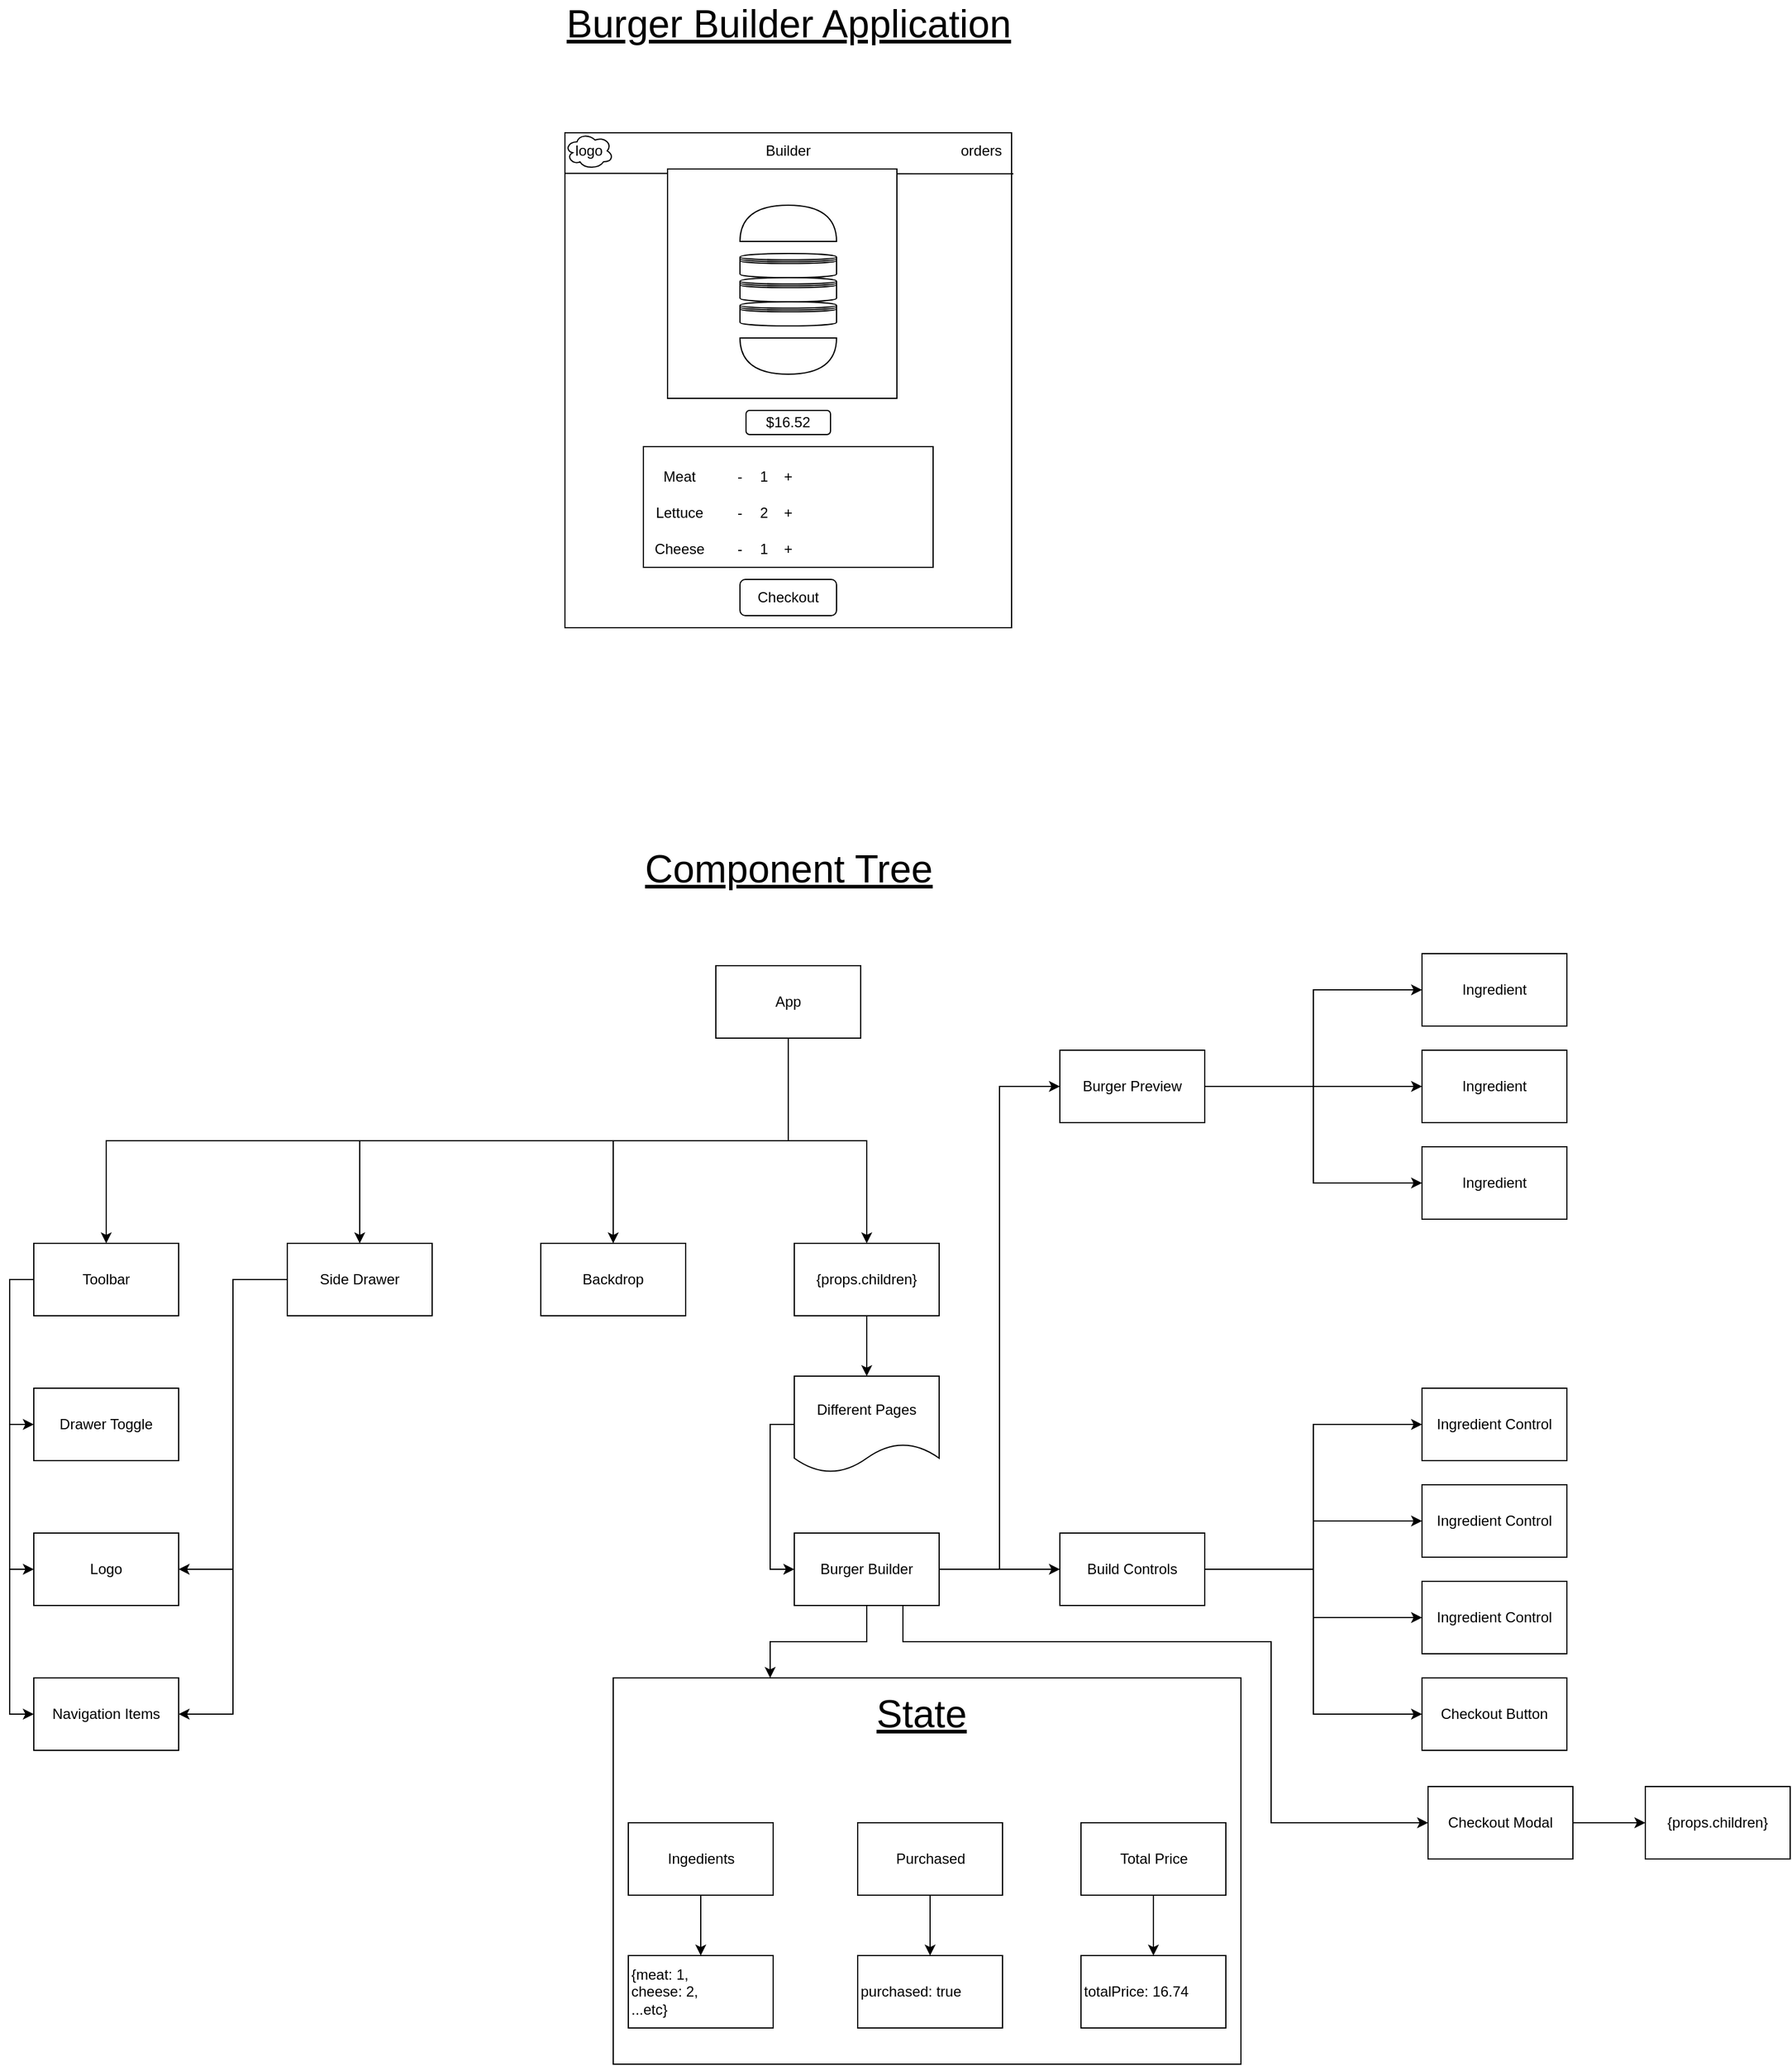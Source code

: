 <mxfile>
    <diagram id="cBqXmuk7c-fZGAaCKNar" name="Outline">
        <mxGraphModel dx="1733" dy="2075" grid="1" gridSize="10" guides="1" tooltips="1" connect="1" arrows="1" fold="1" page="1" pageScale="1" pageWidth="850" pageHeight="1100" math="0" shadow="0">
            <root>
                <mxCell id="0"/>
                <mxCell id="1" parent="0"/>
                <mxCell id="88" value="" style="rounded=0;whiteSpace=wrap;html=1;fontSize=12;" parent="1" vertex="1">
                    <mxGeometry x="-145" y="1420" width="520" height="320" as="geometry"/>
                </mxCell>
                <mxCell id="2" value="Burger Builder Application&lt;br style=&quot;font-size: 32px;&quot;&gt;" style="text;html=1;align=center;verticalAlign=middle;resizable=0;points=[];autosize=1;fontSize=32;fontStyle=4" parent="1" vertex="1">
                    <mxGeometry x="-190" y="30" width="380" height="40" as="geometry"/>
                </mxCell>
                <mxCell id="3" value="" style="whiteSpace=wrap;html=1;fontSize=32;" parent="1" vertex="1">
                    <mxGeometry x="-185" y="140" width="370" height="410" as="geometry"/>
                </mxCell>
                <mxCell id="4" value="" style="endArrow=none;html=1;fontSize=32;exitX=0.001;exitY=0.082;exitDx=0;exitDy=0;exitPerimeter=0;entryX=1.004;entryY=0.083;entryDx=0;entryDy=0;entryPerimeter=0;" parent="1" source="3" target="3" edge="1">
                    <mxGeometry width="50" height="50" relative="1" as="geometry">
                        <mxPoint x="-10" y="290" as="sourcePoint"/>
                        <mxPoint x="40" y="240" as="targetPoint"/>
                    </mxGeometry>
                </mxCell>
                <mxCell id="5" value="orders" style="text;html=1;strokeColor=none;fillColor=none;align=center;verticalAlign=middle;whiteSpace=wrap;rounded=0;fontSize=12;" parent="1" vertex="1">
                    <mxGeometry x="140" y="140" width="40" height="30" as="geometry"/>
                </mxCell>
                <mxCell id="6" value="Builder" style="text;html=1;strokeColor=none;fillColor=none;align=center;verticalAlign=middle;whiteSpace=wrap;rounded=0;fontSize=12;" parent="1" vertex="1">
                    <mxGeometry x="-20" y="140" width="40" height="30" as="geometry"/>
                </mxCell>
                <mxCell id="7" value="logo" style="ellipse;shape=cloud;whiteSpace=wrap;html=1;fontSize=12;" parent="1" vertex="1">
                    <mxGeometry x="-185" y="140" width="40" height="30" as="geometry"/>
                </mxCell>
                <mxCell id="8" value="" style="whiteSpace=wrap;html=1;aspect=fixed;fontSize=12;" parent="1" vertex="1">
                    <mxGeometry x="-100" y="170" width="190" height="190" as="geometry"/>
                </mxCell>
                <mxCell id="10" value="" style="shape=or;whiteSpace=wrap;html=1;fontSize=12;direction=south;" parent="1" vertex="1">
                    <mxGeometry x="-40" y="310" width="80" height="30" as="geometry"/>
                </mxCell>
                <mxCell id="11" value="" style="shape=or;whiteSpace=wrap;html=1;fontSize=12;direction=north;" parent="1" vertex="1">
                    <mxGeometry x="-40" y="200" width="80" height="30" as="geometry"/>
                </mxCell>
                <mxCell id="12" value="" style="shape=datastore;whiteSpace=wrap;html=1;fontSize=12;" parent="1" vertex="1">
                    <mxGeometry x="-40" y="240" width="80" height="20" as="geometry"/>
                </mxCell>
                <mxCell id="13" value="" style="shape=datastore;whiteSpace=wrap;html=1;fontSize=12;" parent="1" vertex="1">
                    <mxGeometry x="-40" y="260" width="80" height="20" as="geometry"/>
                </mxCell>
                <mxCell id="14" value="" style="shape=datastore;whiteSpace=wrap;html=1;fontSize=12;" parent="1" vertex="1">
                    <mxGeometry x="-40" y="280" width="80" height="20" as="geometry"/>
                </mxCell>
                <mxCell id="15" value="" style="rounded=0;whiteSpace=wrap;html=1;fontSize=12;" parent="1" vertex="1">
                    <mxGeometry x="-120" y="400" width="240" height="100" as="geometry"/>
                </mxCell>
                <mxCell id="16" value="Meat" style="text;html=1;strokeColor=none;fillColor=none;align=center;verticalAlign=middle;whiteSpace=wrap;rounded=0;fontSize=12;" parent="1" vertex="1">
                    <mxGeometry x="-110" y="410" width="40" height="30" as="geometry"/>
                </mxCell>
                <mxCell id="17" value="Lettuce" style="text;html=1;strokeColor=none;fillColor=none;align=center;verticalAlign=middle;whiteSpace=wrap;rounded=0;fontSize=12;" parent="1" vertex="1">
                    <mxGeometry x="-110" y="440" width="40" height="30" as="geometry"/>
                </mxCell>
                <mxCell id="18" value="Cheese" style="text;html=1;strokeColor=none;fillColor=none;align=center;verticalAlign=middle;whiteSpace=wrap;rounded=0;fontSize=12;" parent="1" vertex="1">
                    <mxGeometry x="-110" y="470" width="40" height="30" as="geometry"/>
                </mxCell>
                <mxCell id="19" value="+" style="text;html=1;strokeColor=none;fillColor=none;align=center;verticalAlign=middle;whiteSpace=wrap;rounded=0;fontSize=12;" parent="1" vertex="1">
                    <mxGeometry x="-10" y="415" width="20" height="20" as="geometry"/>
                </mxCell>
                <mxCell id="20" value="+" style="text;html=1;strokeColor=none;fillColor=none;align=center;verticalAlign=middle;whiteSpace=wrap;rounded=0;fontSize=12;" parent="1" vertex="1">
                    <mxGeometry x="-10" y="445" width="20" height="20" as="geometry"/>
                </mxCell>
                <mxCell id="21" value="+" style="text;html=1;strokeColor=none;fillColor=none;align=center;verticalAlign=middle;whiteSpace=wrap;rounded=0;fontSize=12;" parent="1" vertex="1">
                    <mxGeometry x="-10" y="475" width="20" height="20" as="geometry"/>
                </mxCell>
                <mxCell id="22" value="-" style="text;html=1;strokeColor=none;fillColor=none;align=center;verticalAlign=middle;whiteSpace=wrap;rounded=0;fontSize=12;" parent="1" vertex="1">
                    <mxGeometry x="-50" y="415" width="20" height="20" as="geometry"/>
                </mxCell>
                <mxCell id="23" value="-" style="text;html=1;strokeColor=none;fillColor=none;align=center;verticalAlign=middle;whiteSpace=wrap;rounded=0;fontSize=12;" parent="1" vertex="1">
                    <mxGeometry x="-50" y="445" width="20" height="20" as="geometry"/>
                </mxCell>
                <mxCell id="24" value="-" style="text;html=1;strokeColor=none;fillColor=none;align=center;verticalAlign=middle;whiteSpace=wrap;rounded=0;fontSize=12;" parent="1" vertex="1">
                    <mxGeometry x="-50" y="475" width="20" height="20" as="geometry"/>
                </mxCell>
                <mxCell id="25" value="1" style="text;html=1;strokeColor=none;fillColor=none;align=center;verticalAlign=middle;whiteSpace=wrap;rounded=0;fontSize=12;" parent="1" vertex="1">
                    <mxGeometry x="-30" y="415" width="20" height="20" as="geometry"/>
                </mxCell>
                <mxCell id="26" value="2" style="text;html=1;strokeColor=none;fillColor=none;align=center;verticalAlign=middle;whiteSpace=wrap;rounded=0;fontSize=12;" parent="1" vertex="1">
                    <mxGeometry x="-30" y="445" width="20" height="20" as="geometry"/>
                </mxCell>
                <mxCell id="28" value="1" style="text;html=1;strokeColor=none;fillColor=none;align=center;verticalAlign=middle;whiteSpace=wrap;rounded=0;fontSize=12;" parent="1" vertex="1">
                    <mxGeometry x="-30" y="475" width="20" height="20" as="geometry"/>
                </mxCell>
                <mxCell id="30" value="Checkout" style="rounded=1;whiteSpace=wrap;html=1;fontSize=12;" parent="1" vertex="1">
                    <mxGeometry x="-40" y="510" width="80" height="30" as="geometry"/>
                </mxCell>
                <mxCell id="31" value="$16.52" style="rounded=1;whiteSpace=wrap;html=1;fontSize=12;" parent="1" vertex="1">
                    <mxGeometry x="-35" y="370" width="70" height="20" as="geometry"/>
                </mxCell>
                <mxCell id="37" style="edgeStyle=orthogonalEdgeStyle;rounded=0;orthogonalLoop=1;jettySize=auto;html=1;exitX=0.5;exitY=1;exitDx=0;exitDy=0;entryX=0.5;entryY=0;entryDx=0;entryDy=0;fontSize=12;" parent="1" source="32" target="33" edge="1">
                    <mxGeometry relative="1" as="geometry"/>
                </mxCell>
                <mxCell id="38" style="edgeStyle=orthogonalEdgeStyle;rounded=0;orthogonalLoop=1;jettySize=auto;html=1;exitX=0.5;exitY=1;exitDx=0;exitDy=0;entryX=0.5;entryY=0;entryDx=0;entryDy=0;fontSize=12;" parent="1" source="32" target="34" edge="1">
                    <mxGeometry relative="1" as="geometry"/>
                </mxCell>
                <mxCell id="39" style="edgeStyle=orthogonalEdgeStyle;rounded=0;orthogonalLoop=1;jettySize=auto;html=1;exitX=0.5;exitY=1;exitDx=0;exitDy=0;entryX=0.5;entryY=0;entryDx=0;entryDy=0;fontSize=12;" parent="1" source="32" target="35" edge="1">
                    <mxGeometry relative="1" as="geometry"/>
                </mxCell>
                <mxCell id="40" style="edgeStyle=orthogonalEdgeStyle;rounded=0;orthogonalLoop=1;jettySize=auto;html=1;exitX=0.5;exitY=1;exitDx=0;exitDy=0;entryX=0.5;entryY=0;entryDx=0;entryDy=0;fontSize=12;" parent="1" source="32" target="36" edge="1">
                    <mxGeometry relative="1" as="geometry"/>
                </mxCell>
                <mxCell id="32" value="App" style="rounded=0;whiteSpace=wrap;html=1;fontSize=12;" parent="1" vertex="1">
                    <mxGeometry x="-60" y="830" width="120" height="60" as="geometry"/>
                </mxCell>
                <mxCell id="44" style="edgeStyle=orthogonalEdgeStyle;rounded=0;orthogonalLoop=1;jettySize=auto;html=1;exitX=0;exitY=0.5;exitDx=0;exitDy=0;entryX=0;entryY=0.5;entryDx=0;entryDy=0;fontSize=12;" parent="1" source="33" target="41" edge="1">
                    <mxGeometry relative="1" as="geometry"/>
                </mxCell>
                <mxCell id="45" style="edgeStyle=orthogonalEdgeStyle;rounded=0;orthogonalLoop=1;jettySize=auto;html=1;exitX=0;exitY=0.5;exitDx=0;exitDy=0;entryX=0;entryY=0.5;entryDx=0;entryDy=0;fontSize=12;" parent="1" source="33" target="42" edge="1">
                    <mxGeometry relative="1" as="geometry"/>
                </mxCell>
                <mxCell id="46" style="edgeStyle=orthogonalEdgeStyle;rounded=0;orthogonalLoop=1;jettySize=auto;html=1;exitX=0;exitY=0.5;exitDx=0;exitDy=0;entryX=0;entryY=0.5;entryDx=0;entryDy=0;fontSize=12;" parent="1" source="33" target="43" edge="1">
                    <mxGeometry relative="1" as="geometry"/>
                </mxCell>
                <mxCell id="33" value="Toolbar" style="rounded=0;whiteSpace=wrap;html=1;fontSize=12;" parent="1" vertex="1">
                    <mxGeometry x="-625" y="1060" width="120" height="60" as="geometry"/>
                </mxCell>
                <mxCell id="47" style="edgeStyle=orthogonalEdgeStyle;rounded=0;orthogonalLoop=1;jettySize=auto;html=1;exitX=0;exitY=0.5;exitDx=0;exitDy=0;entryX=1;entryY=0.5;entryDx=0;entryDy=0;fontSize=12;" parent="1" source="34" target="42" edge="1">
                    <mxGeometry relative="1" as="geometry"/>
                </mxCell>
                <mxCell id="48" style="edgeStyle=orthogonalEdgeStyle;rounded=0;orthogonalLoop=1;jettySize=auto;html=1;exitX=0;exitY=0.5;exitDx=0;exitDy=0;entryX=1;entryY=0.5;entryDx=0;entryDy=0;fontSize=12;" parent="1" source="34" target="43" edge="1">
                    <mxGeometry relative="1" as="geometry"/>
                </mxCell>
                <mxCell id="34" value="Side Drawer" style="rounded=0;whiteSpace=wrap;html=1;fontSize=12;" parent="1" vertex="1">
                    <mxGeometry x="-415" y="1060" width="120" height="60" as="geometry"/>
                </mxCell>
                <mxCell id="35" value="Backdrop" style="rounded=0;whiteSpace=wrap;html=1;fontSize=12;" parent="1" vertex="1">
                    <mxGeometry x="-205" y="1060" width="120" height="60" as="geometry"/>
                </mxCell>
                <mxCell id="50" style="edgeStyle=orthogonalEdgeStyle;rounded=0;orthogonalLoop=1;jettySize=auto;html=1;exitX=0.5;exitY=1;exitDx=0;exitDy=0;entryX=0.5;entryY=0;entryDx=0;entryDy=0;fontSize=12;" parent="1" source="36" target="49" edge="1">
                    <mxGeometry relative="1" as="geometry"/>
                </mxCell>
                <mxCell id="36" value="{props.children}" style="rounded=0;whiteSpace=wrap;html=1;fontSize=12;" parent="1" vertex="1">
                    <mxGeometry x="5" y="1060" width="120" height="60" as="geometry"/>
                </mxCell>
                <mxCell id="41" value="Drawer Toggle" style="rounded=0;whiteSpace=wrap;html=1;fontSize=12;" parent="1" vertex="1">
                    <mxGeometry x="-625" y="1180" width="120" height="60" as="geometry"/>
                </mxCell>
                <mxCell id="42" value="Logo" style="rounded=0;whiteSpace=wrap;html=1;fontSize=12;" parent="1" vertex="1">
                    <mxGeometry x="-625" y="1300" width="120" height="60" as="geometry"/>
                </mxCell>
                <mxCell id="43" value="Navigation Items" style="rounded=0;whiteSpace=wrap;html=1;fontSize=12;" parent="1" vertex="1">
                    <mxGeometry x="-625" y="1420" width="120" height="60" as="geometry"/>
                </mxCell>
                <mxCell id="52" style="edgeStyle=orthogonalEdgeStyle;rounded=0;orthogonalLoop=1;jettySize=auto;html=1;exitX=0;exitY=0.5;exitDx=0;exitDy=0;entryX=0;entryY=0.5;entryDx=0;entryDy=0;fontSize=12;" parent="1" source="49" target="51" edge="1">
                    <mxGeometry relative="1" as="geometry"/>
                </mxCell>
                <mxCell id="49" value="Different Pages" style="shape=document;whiteSpace=wrap;html=1;boundedLbl=1;fontSize=12;" parent="1" vertex="1">
                    <mxGeometry x="5" y="1170" width="120" height="80" as="geometry"/>
                </mxCell>
                <mxCell id="54" style="edgeStyle=orthogonalEdgeStyle;rounded=0;orthogonalLoop=1;jettySize=auto;html=1;exitX=1;exitY=0.5;exitDx=0;exitDy=0;entryX=0;entryY=0.5;entryDx=0;entryDy=0;fontSize=12;" parent="1" source="51" target="53" edge="1">
                    <mxGeometry relative="1" as="geometry"/>
                </mxCell>
                <mxCell id="58" style="edgeStyle=orthogonalEdgeStyle;rounded=0;orthogonalLoop=1;jettySize=auto;html=1;exitX=1;exitY=0.5;exitDx=0;exitDy=0;entryX=0;entryY=0.5;entryDx=0;entryDy=0;fontSize=12;" parent="1" source="51" target="55" edge="1">
                    <mxGeometry relative="1" as="geometry"/>
                </mxCell>
                <mxCell id="91" style="edgeStyle=orthogonalEdgeStyle;rounded=0;orthogonalLoop=1;jettySize=auto;html=1;exitX=0.75;exitY=1;exitDx=0;exitDy=0;entryX=0;entryY=0.5;entryDx=0;entryDy=0;fontSize=12;" parent="1" source="51" target="56" edge="1">
                    <mxGeometry relative="1" as="geometry">
                        <Array as="points">
                            <mxPoint x="95" y="1390"/>
                            <mxPoint x="400" y="1390"/>
                            <mxPoint x="400" y="1540"/>
                        </Array>
                    </mxGeometry>
                </mxCell>
                <mxCell id="92" style="edgeStyle=orthogonalEdgeStyle;rounded=0;orthogonalLoop=1;jettySize=auto;html=1;exitX=0.5;exitY=1;exitDx=0;exitDy=0;entryX=0.25;entryY=0;entryDx=0;entryDy=0;fontSize=12;" parent="1" source="51" target="88" edge="1">
                    <mxGeometry relative="1" as="geometry"/>
                </mxCell>
                <mxCell id="51" value="Burger Builder" style="rounded=0;whiteSpace=wrap;html=1;fontSize=12;" parent="1" vertex="1">
                    <mxGeometry x="5" y="1300" width="120" height="60" as="geometry"/>
                </mxCell>
                <mxCell id="64" style="edgeStyle=orthogonalEdgeStyle;rounded=0;orthogonalLoop=1;jettySize=auto;html=1;exitX=1;exitY=0.5;exitDx=0;exitDy=0;entryX=0;entryY=0.5;entryDx=0;entryDy=0;fontSize=12;" parent="1" source="53" target="60" edge="1">
                    <mxGeometry relative="1" as="geometry"/>
                </mxCell>
                <mxCell id="65" style="edgeStyle=orthogonalEdgeStyle;rounded=0;orthogonalLoop=1;jettySize=auto;html=1;exitX=1;exitY=0.5;exitDx=0;exitDy=0;entryX=0;entryY=0.5;entryDx=0;entryDy=0;fontSize=12;" parent="1" source="53" target="59" edge="1">
                    <mxGeometry relative="1" as="geometry"/>
                </mxCell>
                <mxCell id="66" style="edgeStyle=orthogonalEdgeStyle;rounded=0;orthogonalLoop=1;jettySize=auto;html=1;exitX=1;exitY=0.5;exitDx=0;exitDy=0;entryX=0;entryY=0.5;entryDx=0;entryDy=0;fontSize=12;" parent="1" source="53" target="61" edge="1">
                    <mxGeometry relative="1" as="geometry"/>
                </mxCell>
                <mxCell id="67" style="edgeStyle=orthogonalEdgeStyle;rounded=0;orthogonalLoop=1;jettySize=auto;html=1;exitX=1;exitY=0.5;exitDx=0;exitDy=0;entryX=0;entryY=0.5;entryDx=0;entryDy=0;fontSize=12;" parent="1" source="53" target="63" edge="1">
                    <mxGeometry relative="1" as="geometry"/>
                </mxCell>
                <mxCell id="53" value="Build Controls" style="rounded=0;whiteSpace=wrap;html=1;fontSize=12;" parent="1" vertex="1">
                    <mxGeometry x="225" y="1300" width="120" height="60" as="geometry"/>
                </mxCell>
                <mxCell id="71" style="edgeStyle=orthogonalEdgeStyle;rounded=0;orthogonalLoop=1;jettySize=auto;html=1;exitX=1;exitY=0.5;exitDx=0;exitDy=0;entryX=0;entryY=0.5;entryDx=0;entryDy=0;fontSize=12;" parent="1" source="55" target="70" edge="1">
                    <mxGeometry relative="1" as="geometry"/>
                </mxCell>
                <mxCell id="72" style="edgeStyle=orthogonalEdgeStyle;rounded=0;orthogonalLoop=1;jettySize=auto;html=1;exitX=1;exitY=0.5;exitDx=0;exitDy=0;entryX=0;entryY=0.5;entryDx=0;entryDy=0;fontSize=12;" parent="1" source="55" target="68" edge="1">
                    <mxGeometry relative="1" as="geometry"/>
                </mxCell>
                <mxCell id="73" style="edgeStyle=orthogonalEdgeStyle;rounded=0;orthogonalLoop=1;jettySize=auto;html=1;exitX=1;exitY=0.5;exitDx=0;exitDy=0;entryX=0;entryY=0.5;entryDx=0;entryDy=0;fontSize=12;" parent="1" source="55" target="69" edge="1">
                    <mxGeometry relative="1" as="geometry"/>
                </mxCell>
                <mxCell id="55" value="Burger Preview" style="rounded=0;whiteSpace=wrap;html=1;fontSize=12;" parent="1" vertex="1">
                    <mxGeometry x="225" y="900" width="120" height="60" as="geometry"/>
                </mxCell>
                <mxCell id="75" style="edgeStyle=orthogonalEdgeStyle;rounded=0;orthogonalLoop=1;jettySize=auto;html=1;exitX=1;exitY=0.5;exitDx=0;exitDy=0;entryX=0;entryY=0.5;entryDx=0;entryDy=0;fontSize=12;" parent="1" source="56" target="74" edge="1">
                    <mxGeometry relative="1" as="geometry"/>
                </mxCell>
                <mxCell id="56" value="Checkout Modal" style="rounded=0;whiteSpace=wrap;html=1;fontSize=12;" parent="1" vertex="1">
                    <mxGeometry x="530" y="1510" width="120" height="60" as="geometry"/>
                </mxCell>
                <mxCell id="59" value="Ingredient Control" style="rounded=0;whiteSpace=wrap;html=1;fontSize=12;" parent="1" vertex="1">
                    <mxGeometry x="525" y="1260" width="120" height="60" as="geometry"/>
                </mxCell>
                <mxCell id="60" value="Ingredient Control" style="rounded=0;whiteSpace=wrap;html=1;fontSize=12;" parent="1" vertex="1">
                    <mxGeometry x="525" y="1180" width="120" height="60" as="geometry"/>
                </mxCell>
                <mxCell id="61" value="Ingredient Control" style="rounded=0;whiteSpace=wrap;html=1;fontSize=12;" parent="1" vertex="1">
                    <mxGeometry x="525" y="1340" width="120" height="60" as="geometry"/>
                </mxCell>
                <mxCell id="63" value="Checkout Button" style="rounded=0;whiteSpace=wrap;html=1;fontSize=12;" parent="1" vertex="1">
                    <mxGeometry x="525" y="1420" width="120" height="60" as="geometry"/>
                </mxCell>
                <mxCell id="68" value="Ingredient" style="rounded=0;whiteSpace=wrap;html=1;fontSize=12;" parent="1" vertex="1">
                    <mxGeometry x="525" y="900" width="120" height="60" as="geometry"/>
                </mxCell>
                <mxCell id="69" value="Ingredient" style="rounded=0;whiteSpace=wrap;html=1;fontSize=12;" parent="1" vertex="1">
                    <mxGeometry x="525" y="980" width="120" height="60" as="geometry"/>
                </mxCell>
                <mxCell id="70" value="Ingredient" style="rounded=0;whiteSpace=wrap;html=1;fontSize=12;" parent="1" vertex="1">
                    <mxGeometry x="525" y="820" width="120" height="60" as="geometry"/>
                </mxCell>
                <mxCell id="74" value="{props.children}" style="rounded=0;whiteSpace=wrap;html=1;fontSize=12;" parent="1" vertex="1">
                    <mxGeometry x="710" y="1510" width="120" height="60" as="geometry"/>
                </mxCell>
                <mxCell id="76" value="Component Tree" style="text;html=1;align=center;verticalAlign=middle;resizable=0;points=[];autosize=1;fontSize=32;fontStyle=4" parent="1" vertex="1">
                    <mxGeometry x="-125" y="730" width="250" height="40" as="geometry"/>
                </mxCell>
                <mxCell id="77" value="State" style="text;html=1;align=center;verticalAlign=middle;resizable=0;points=[];autosize=1;fontSize=32;fontStyle=4" parent="1" vertex="1">
                    <mxGeometry x="65" y="1430" width="90" height="40" as="geometry"/>
                </mxCell>
                <mxCell id="81" style="edgeStyle=orthogonalEdgeStyle;rounded=0;orthogonalLoop=1;jettySize=auto;html=1;exitX=0.5;exitY=1;exitDx=0;exitDy=0;entryX=0.5;entryY=0;entryDx=0;entryDy=0;fontSize=12;" parent="1" source="79" target="80" edge="1">
                    <mxGeometry relative="1" as="geometry"/>
                </mxCell>
                <mxCell id="79" value="Ingedients" style="rounded=0;whiteSpace=wrap;html=1;fontSize=12;" parent="1" vertex="1">
                    <mxGeometry x="-132.5" y="1540" width="120" height="60" as="geometry"/>
                </mxCell>
                <mxCell id="80" value="{meat: 1, &lt;br&gt;cheese: 2, &lt;br&gt;...etc}" style="rounded=0;whiteSpace=wrap;html=1;fontSize=12;align=left;" parent="1" vertex="1">
                    <mxGeometry x="-132.5" y="1650" width="120" height="60" as="geometry"/>
                </mxCell>
                <mxCell id="82" style="edgeStyle=orthogonalEdgeStyle;rounded=0;orthogonalLoop=1;jettySize=auto;html=1;exitX=0.5;exitY=1;exitDx=0;exitDy=0;entryX=0.5;entryY=0;entryDx=0;entryDy=0;fontSize=12;" parent="1" source="83" target="84" edge="1">
                    <mxGeometry relative="1" as="geometry"/>
                </mxCell>
                <mxCell id="83" value="Purchased" style="rounded=0;whiteSpace=wrap;html=1;fontSize=12;" parent="1" vertex="1">
                    <mxGeometry x="57.5" y="1540" width="120" height="60" as="geometry"/>
                </mxCell>
                <mxCell id="84" value="purchased: true&amp;nbsp;" style="rounded=0;whiteSpace=wrap;html=1;fontSize=12;align=left;" parent="1" vertex="1">
                    <mxGeometry x="57.5" y="1650" width="120" height="60" as="geometry"/>
                </mxCell>
                <mxCell id="85" style="edgeStyle=orthogonalEdgeStyle;rounded=0;orthogonalLoop=1;jettySize=auto;html=1;exitX=0.5;exitY=1;exitDx=0;exitDy=0;entryX=0.5;entryY=0;entryDx=0;entryDy=0;fontSize=12;" parent="1" source="86" target="87" edge="1">
                    <mxGeometry relative="1" as="geometry"/>
                </mxCell>
                <mxCell id="86" value="Total Price" style="rounded=0;whiteSpace=wrap;html=1;fontSize=12;" parent="1" vertex="1">
                    <mxGeometry x="242.5" y="1540" width="120" height="60" as="geometry"/>
                </mxCell>
                <mxCell id="87" value="totalPrice: 16.74" style="rounded=0;whiteSpace=wrap;html=1;fontSize=12;align=left;" parent="1" vertex="1">
                    <mxGeometry x="242.5" y="1650" width="120" height="60" as="geometry"/>
                </mxCell>
            </root>
        </mxGraphModel>
    </diagram>
</mxfile>